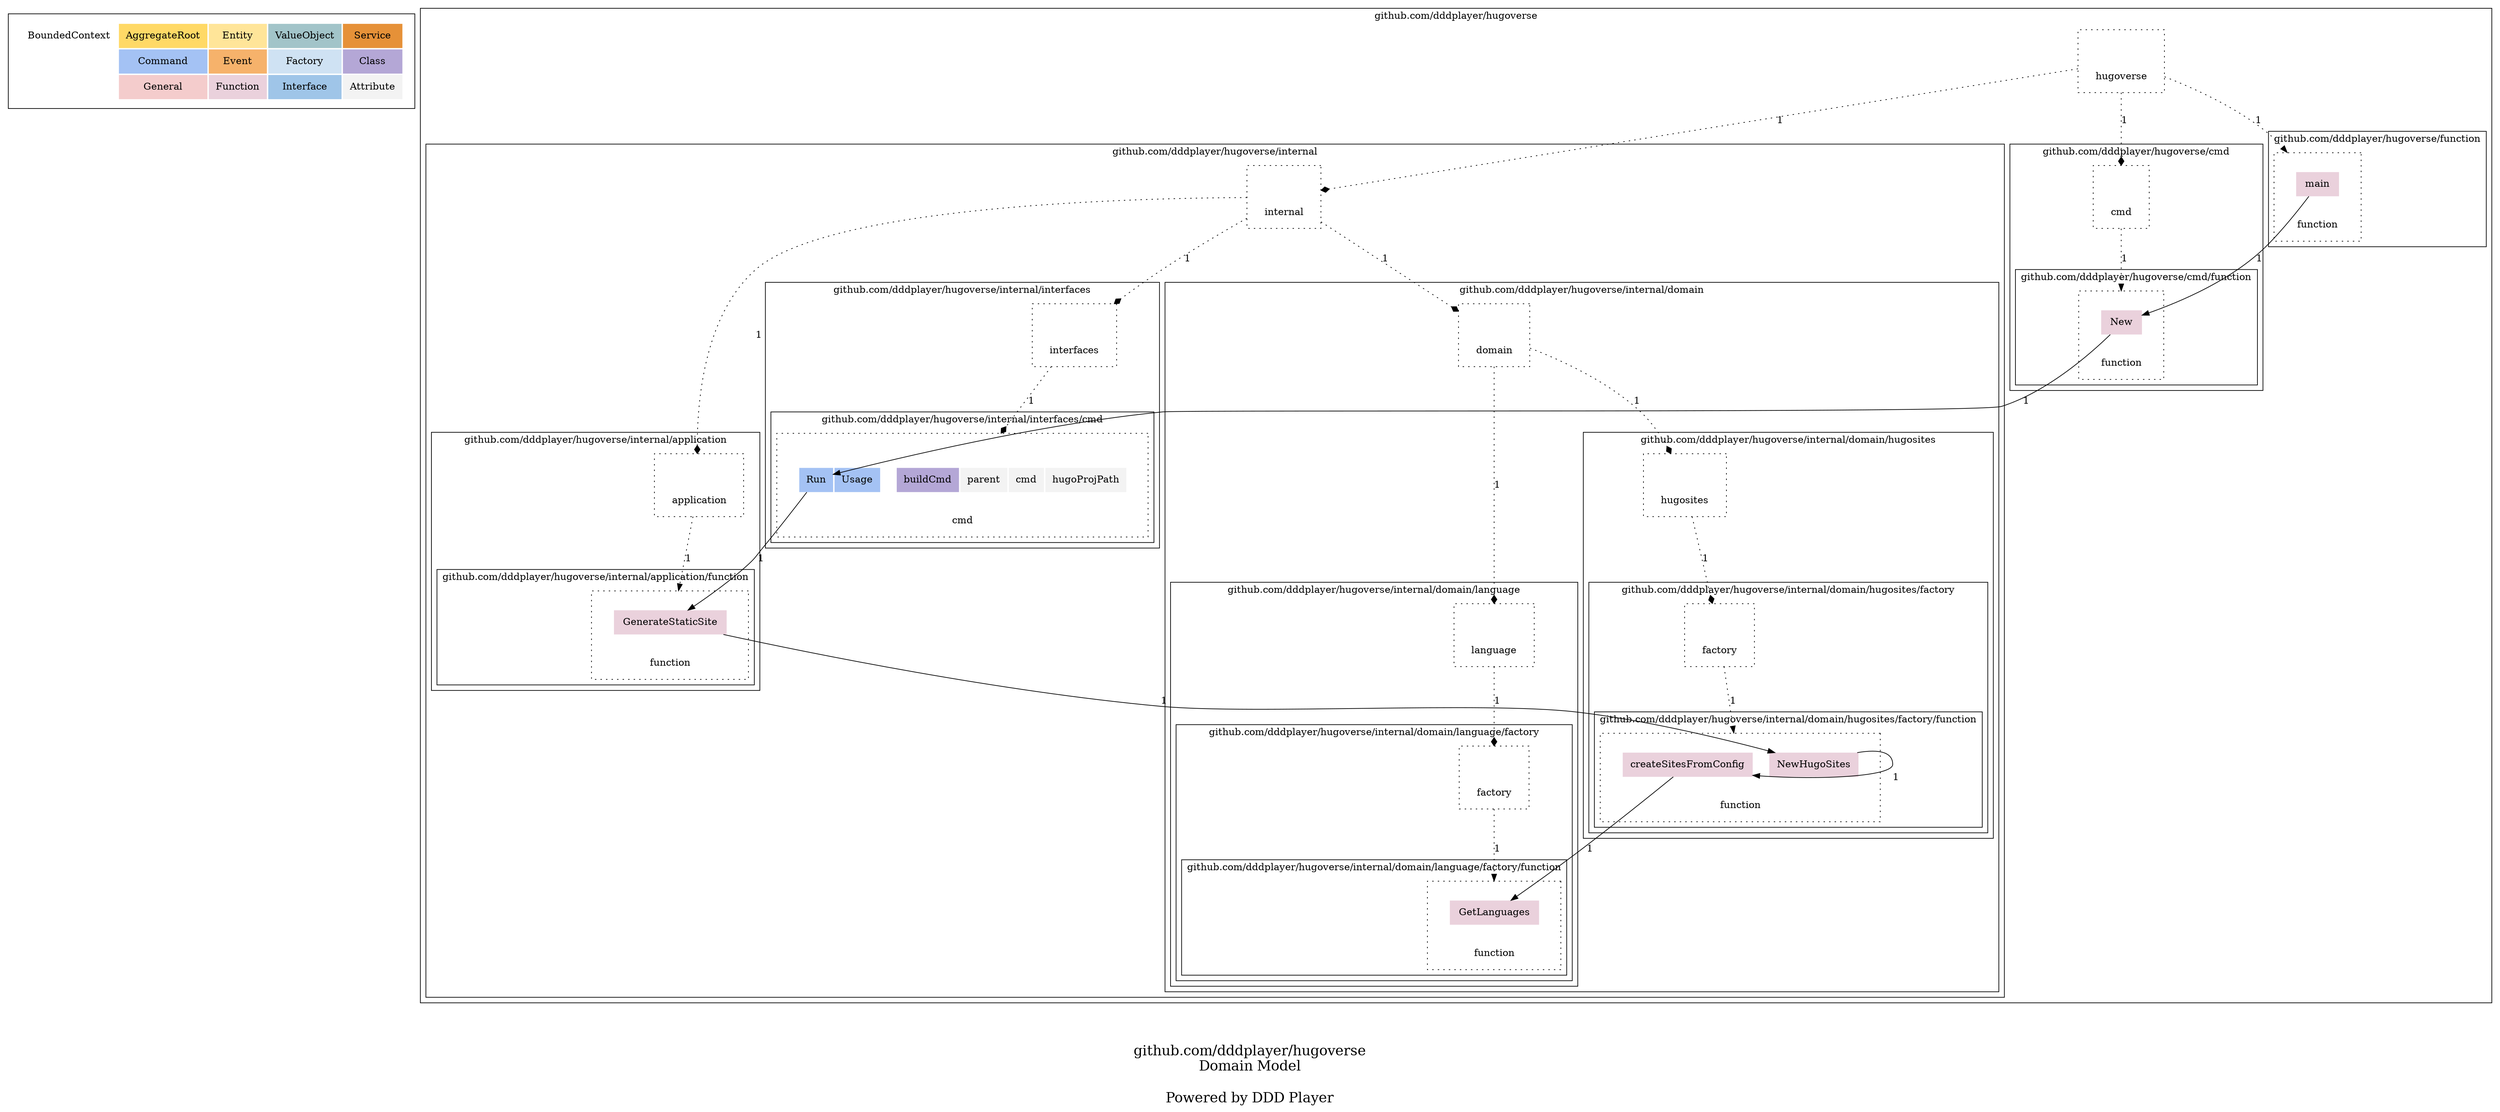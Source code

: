digraph {
	node [style=dotted shape=rect]

    subgraph cluster_ddd_concept{
		node [color=white]

        ddd_concept [label=<
        <table border="0" cellpadding="10">
		<tr>
			<td bgcolor="#ffffff00" rowspan="1" colspan="1">BoundedContext</td>
			<td bgcolor="#ffd966ff" rowspan="1" colspan="1">AggregateRoot</td>
			<td bgcolor="#ffe599ff" rowspan="1" colspan="1">Entity</td>
			<td bgcolor="#a2c4c9ff" rowspan="1" colspan="1">ValueObject</td>
			<td bgcolor="#e69138ff" rowspan="1" colspan="1">Service</td>
		</tr>
		<tr>
			<td bgcolor="white" rowspan="1" colspan="1"></td>
			<td bgcolor="#a4c2f4ff" rowspan="1" colspan="1">Command</td>
			<td bgcolor="#f6b26bff" rowspan="1" colspan="1">Event</td>
			<td bgcolor="#cfe2f3ff" rowspan="1" colspan="1">Factory</td>
			<td bgcolor="#b4a7d6ff" rowspan="1" colspan="1">Class</td>
			
		</tr>
		<tr>
			<td bgcolor="white" rowspan="1" colspan="1"></td>
			<td bgcolor="#f4ccccff" rowspan="1" colspan="1">General</td>
			<td bgcolor="#ead1dcff" rowspan="1" colspan="1">Function</td>
			<td bgcolor="#9fc5e8ff" rowspan="1" colspan="1">Interface</td>
			<td bgcolor="#f3f3f3ff" rowspan="1" colspan="1">Attribute</td>
		</tr>
        </table>
        > ]
	}

    
		subgraph cluster_dUQ30Z {
	
		
    	dUQ30Z [label=<
        <table border="0" cellpadding="10">
			
				<tr>
		
			<td port="first_blank_row" bgcolor="white" rowspan="1" colspan="1"></td>
	</tr>
				<tr>
		
			<td port="" bgcolor="white" rowspan="1" colspan="1"></td>
	</tr>
				<tr>
		
			<td port="" bgcolor="white" rowspan="1" colspan="6">hugoverse</td>
	</tr>
        </table>
        > ]
	

	label = "github.com/dddplayer/hugoverse"

	
		subgraph cluster_dbPwjkq {
	
		
    	dbPwjkq [label=<
        <table border="0" cellpadding="10">
			
				<tr>
		
			<td port="first_blank_row" bgcolor="white" rowspan="1" colspan="1"></td>
	</tr>
				<tr>
		
			<td port="" bgcolor="white" rowspan="1" colspan="1"></td>
			<td port="dcdc8xt" bgcolor="#ead1dcff" rowspan="1" colspan="4">main</td>
			<td port="" bgcolor="white" rowspan="1" colspan="1"></td>
	</tr>
				<tr>
		
			<td port="" bgcolor="white" rowspan="1" colspan="1"></td>
	</tr>
				<tr>
		
			<td port="" bgcolor="white" rowspan="1" colspan="6">function</td>
	</tr>
        </table>
        > ]
	

	label = "github.com/dddplayer/hugoverse/function"

	
    }
		subgraph cluster_di7GIv {
	
		
    	di7GIv [label=<
        <table border="0" cellpadding="10">
			
				<tr>
		
			<td port="first_blank_row" bgcolor="white" rowspan="1" colspan="1"></td>
	</tr>
				<tr>
		
			<td port="" bgcolor="white" rowspan="1" colspan="1"></td>
	</tr>
				<tr>
		
			<td port="" bgcolor="white" rowspan="1" colspan="6">internal</td>
	</tr>
        </table>
        > ]
	

	label = "github.com/dddplayer/hugoverse/internal"

	
		subgraph cluster_dCbZAW {
	
		
    	dCbZAW [label=<
        <table border="0" cellpadding="10">
			
				<tr>
		
			<td port="first_blank_row" bgcolor="white" rowspan="1" colspan="1"></td>
	</tr>
				<tr>
		
			<td port="" bgcolor="white" rowspan="1" colspan="1"></td>
	</tr>
				<tr>
		
			<td port="" bgcolor="white" rowspan="1" colspan="6">application</td>
	</tr>
        </table>
        > ]
	

	label = "github.com/dddplayer/hugoverse/internal/application"

	
		subgraph cluster_ddeNuT {
	
		
    	ddeNuT [label=<
        <table border="0" cellpadding="10">
			
				<tr>
		
			<td port="first_blank_row" bgcolor="white" rowspan="1" colspan="1"></td>
	</tr>
				<tr>
		
			<td port="" bgcolor="white" rowspan="1" colspan="1"></td>
			<td port="d6GWrL" bgcolor="#ead1dcff" rowspan="1" colspan="4">GenerateStaticSite</td>
			<td port="" bgcolor="white" rowspan="1" colspan="1"></td>
	</tr>
				<tr>
		
			<td port="" bgcolor="white" rowspan="1" colspan="1"></td>
	</tr>
				<tr>
		
			<td port="" bgcolor="white" rowspan="1" colspan="6">function</td>
	</tr>
        </table>
        > ]
	

	label = "github.com/dddplayer/hugoverse/internal/application/function"

	
    }
    }
		subgraph cluster_dbYmF3O {
	
		
    	dbYmF3O [label=<
        <table border="0" cellpadding="10">
			
				<tr>
		
			<td port="first_blank_row" bgcolor="white" rowspan="1" colspan="1"></td>
	</tr>
				<tr>
		
			<td port="" bgcolor="white" rowspan="1" colspan="1"></td>
	</tr>
				<tr>
		
			<td port="" bgcolor="white" rowspan="1" colspan="6">domain</td>
	</tr>
        </table>
        > ]
	

	label = "github.com/dddplayer/hugoverse/internal/domain"

	
		subgraph cluster_dd3W6xt {
	
		
    	dd3W6xt [label=<
        <table border="0" cellpadding="10">
			
				<tr>
		
			<td port="first_blank_row" bgcolor="white" rowspan="1" colspan="1"></td>
	</tr>
				<tr>
		
			<td port="" bgcolor="white" rowspan="1" colspan="1"></td>
	</tr>
				<tr>
		
			<td port="" bgcolor="white" rowspan="1" colspan="6">language</td>
	</tr>
        </table>
        > ]
	

	label = "github.com/dddplayer/hugoverse/internal/domain/language"

	
		subgraph cluster_dclgp4m {
	
		
    	dclgp4m [label=<
        <table border="0" cellpadding="10">
			
				<tr>
		
			<td port="first_blank_row" bgcolor="white" rowspan="1" colspan="1"></td>
	</tr>
				<tr>
		
			<td port="" bgcolor="white" rowspan="1" colspan="1"></td>
	</tr>
				<tr>
		
			<td port="" bgcolor="white" rowspan="1" colspan="6">factory</td>
	</tr>
        </table>
        > ]
	

	label = "github.com/dddplayer/hugoverse/internal/domain/language/factory"

	
		subgraph cluster_ddLW4Pl {
	
		
    	ddLW4Pl [label=<
        <table border="0" cellpadding="10">
			
				<tr>
		
			<td port="first_blank_row" bgcolor="white" rowspan="1" colspan="1"></td>
	</tr>
				<tr>
		
			<td port="" bgcolor="white" rowspan="1" colspan="1"></td>
			<td port="dcJF53W" bgcolor="#ead1dcff" rowspan="1" colspan="4">GetLanguages</td>
			<td port="" bgcolor="white" rowspan="1" colspan="1"></td>
	</tr>
				<tr>
		
			<td port="" bgcolor="white" rowspan="1" colspan="1"></td>
	</tr>
				<tr>
		
			<td port="" bgcolor="white" rowspan="1" colspan="6">function</td>
	</tr>
        </table>
        > ]
	

	label = "github.com/dddplayer/hugoverse/internal/domain/language/factory/function"

	
    }
    }
    }
		subgraph cluster_ddaltgo {
	
		
    	ddaltgo [label=<
        <table border="0" cellpadding="10">
			
				<tr>
		
			<td port="first_blank_row" bgcolor="white" rowspan="1" colspan="1"></td>
	</tr>
				<tr>
		
			<td port="" bgcolor="white" rowspan="1" colspan="1"></td>
	</tr>
				<tr>
		
			<td port="" bgcolor="white" rowspan="1" colspan="6">hugosites</td>
	</tr>
        </table>
        > ]
	

	label = "github.com/dddplayer/hugoverse/internal/domain/hugosites"

	
		subgraph cluster_dmhopf {
	
		
    	dmhopf [label=<
        <table border="0" cellpadding="10">
			
				<tr>
		
			<td port="first_blank_row" bgcolor="white" rowspan="1" colspan="1"></td>
	</tr>
				<tr>
		
			<td port="" bgcolor="white" rowspan="1" colspan="1"></td>
	</tr>
				<tr>
		
			<td port="" bgcolor="white" rowspan="1" colspan="6">factory</td>
	</tr>
        </table>
        > ]
	

	label = "github.com/dddplayer/hugoverse/internal/domain/hugosites/factory"

	
		subgraph cluster_ddyjrVs {
	
		
    	ddyjrVs [label=<
        <table border="0" cellpadding="10">
			
				<tr>
		
			<td port="first_blank_row" bgcolor="white" rowspan="1" colspan="1"></td>
	</tr>
				<tr>
		
			<td port="" bgcolor="white" rowspan="1" colspan="1"></td>
			<td port="db9Cw0Y" bgcolor="#ead1dcff" rowspan="1" colspan="2">createSitesFromConfig</td>
			<td port="" bgcolor="white" rowspan="1" colspan="1"></td>
			<td port="dc2o0aH" bgcolor="#ead1dcff" rowspan="1" colspan="2">NewHugoSites</td>
			<td port="" bgcolor="white" rowspan="1" colspan="1"></td>
	</tr>
				<tr>
		
			<td port="" bgcolor="white" rowspan="1" colspan="1"></td>
	</tr>
				<tr>
		
			<td port="" bgcolor="white" rowspan="1" colspan="7">function</td>
	</tr>
        </table>
        > ]
	

	label = "github.com/dddplayer/hugoverse/internal/domain/hugosites/factory/function"

	
    }
    }
    }
    }
		subgraph cluster_dWutTC {
	
		
    	dWutTC [label=<
        <table border="0" cellpadding="10">
			
				<tr>
		
			<td port="first_blank_row" bgcolor="white" rowspan="1" colspan="1"></td>
	</tr>
				<tr>
		
			<td port="" bgcolor="white" rowspan="1" colspan="1"></td>
	</tr>
				<tr>
		
			<td port="" bgcolor="white" rowspan="1" colspan="6">interfaces</td>
	</tr>
        </table>
        > ]
	

	label = "github.com/dddplayer/hugoverse/internal/interfaces"

	
		subgraph cluster_dcUGxVR {
	
		
    	dcUGxVR [label=<
        <table border="0" cellpadding="10">
			
				<tr>
		
			<td port="first_blank_row" bgcolor="white" rowspan="1" colspan="1"></td>
	</tr>
				<tr>
		
			<td port="" bgcolor="white" rowspan="1" colspan="1"></td>
	</tr>
				<tr>
		
			<td port="" bgcolor="white" rowspan="1" colspan="1"></td>
			<td port="dFJoku" bgcolor="#a4c2f4ff" rowspan="1" colspan="1">Run</td>
			<td port="dbNAO7S" bgcolor="#a4c2f4ff" rowspan="1" colspan="1">Usage</td>
			<td port="" bgcolor="white" rowspan="1" colspan="1"></td>
			<td port="dbgRDfG" bgcolor="#b4a7d6ff" rowspan="1" colspan="1">buildCmd</td>
			<td port="dRDn7X" bgcolor="#f3f3f3ff" rowspan="1" colspan="1">parent</td>
			<td port="deFLls1" bgcolor="#f3f3f3ff" rowspan="1" colspan="1">cmd</td>
			<td port="dFl7Os" bgcolor="#f3f3f3ff" rowspan="1" colspan="1">hugoProjPath</td>
			<td port="" bgcolor="white" rowspan="1" colspan="1"></td>
	</tr>
				<tr>
		
			<td port="" bgcolor="white" rowspan="1" colspan="1"></td>
	</tr>
				<tr>
		
			<td port="" bgcolor="white" rowspan="1" colspan="9">cmd</td>
	</tr>
        </table>
        > ]
	

	label = "github.com/dddplayer/hugoverse/internal/interfaces/cmd"

	
    }
    }
    }
		subgraph cluster_d5iImG {
	
		
    	d5iImG [label=<
        <table border="0" cellpadding="10">
			
				<tr>
		
			<td port="first_blank_row" bgcolor="white" rowspan="1" colspan="1"></td>
	</tr>
				<tr>
		
			<td port="" bgcolor="white" rowspan="1" colspan="1"></td>
	</tr>
				<tr>
		
			<td port="" bgcolor="white" rowspan="1" colspan="6">cmd</td>
	</tr>
        </table>
        > ]
	

	label = "github.com/dddplayer/hugoverse/cmd"

	
		subgraph cluster_ddREsL {
	
		
    	ddREsL [label=<
        <table border="0" cellpadding="10">
			
				<tr>
		
			<td port="first_blank_row" bgcolor="white" rowspan="1" colspan="1"></td>
	</tr>
				<tr>
		
			<td port="" bgcolor="white" rowspan="1" colspan="1"></td>
			<td port="dcvzibt" bgcolor="#ead1dcff" rowspan="1" colspan="4">New</td>
			<td port="" bgcolor="white" rowspan="1" colspan="1"></td>
	</tr>
				<tr>
		
			<td port="" bgcolor="white" rowspan="1" colspan="1"></td>
	</tr>
				<tr>
		
			<td port="" bgcolor="white" rowspan="1" colspan="6">function</td>
	</tr>
        </table>
        > ]
	

	label = "github.com/dddplayer/hugoverse/cmd/function"

	
    }
    }
    }
		subgraph cluster_dbPwjkq {
	
		
    	dbPwjkq [label=<
        <table border="0" cellpadding="10">
			
				<tr>
		
			<td port="first_blank_row" bgcolor="white" rowspan="1" colspan="1"></td>
	</tr>
				<tr>
		
			<td port="" bgcolor="white" rowspan="1" colspan="1"></td>
			<td port="dcdc8xt" bgcolor="#ead1dcff" rowspan="1" colspan="4">main</td>
			<td port="" bgcolor="white" rowspan="1" colspan="1"></td>
	</tr>
				<tr>
		
			<td port="" bgcolor="white" rowspan="1" colspan="1"></td>
	</tr>
				<tr>
		
			<td port="" bgcolor="white" rowspan="1" colspan="6">function</td>
	</tr>
        </table>
        > ]
	

	label = "github.com/dddplayer/hugoverse/function"

	
    }
		subgraph cluster_di7GIv {
	
		
    	di7GIv [label=<
        <table border="0" cellpadding="10">
			
				<tr>
		
			<td port="first_blank_row" bgcolor="white" rowspan="1" colspan="1"></td>
	</tr>
				<tr>
		
			<td port="" bgcolor="white" rowspan="1" colspan="1"></td>
	</tr>
				<tr>
		
			<td port="" bgcolor="white" rowspan="1" colspan="6">internal</td>
	</tr>
        </table>
        > ]
	

	label = "github.com/dddplayer/hugoverse/internal"

	
		subgraph cluster_dCbZAW {
	
		
    	dCbZAW [label=<
        <table border="0" cellpadding="10">
			
				<tr>
		
			<td port="first_blank_row" bgcolor="white" rowspan="1" colspan="1"></td>
	</tr>
				<tr>
		
			<td port="" bgcolor="white" rowspan="1" colspan="1"></td>
	</tr>
				<tr>
		
			<td port="" bgcolor="white" rowspan="1" colspan="6">application</td>
	</tr>
        </table>
        > ]
	

	label = "github.com/dddplayer/hugoverse/internal/application"

	
		subgraph cluster_ddeNuT {
	
		
    	ddeNuT [label=<
        <table border="0" cellpadding="10">
			
				<tr>
		
			<td port="first_blank_row" bgcolor="white" rowspan="1" colspan="1"></td>
	</tr>
				<tr>
		
			<td port="" bgcolor="white" rowspan="1" colspan="1"></td>
			<td port="d6GWrL" bgcolor="#ead1dcff" rowspan="1" colspan="4">GenerateStaticSite</td>
			<td port="" bgcolor="white" rowspan="1" colspan="1"></td>
	</tr>
				<tr>
		
			<td port="" bgcolor="white" rowspan="1" colspan="1"></td>
	</tr>
				<tr>
		
			<td port="" bgcolor="white" rowspan="1" colspan="6">function</td>
	</tr>
        </table>
        > ]
	

	label = "github.com/dddplayer/hugoverse/internal/application/function"

	
    }
    }
		subgraph cluster_dbYmF3O {
	
		
    	dbYmF3O [label=<
        <table border="0" cellpadding="10">
			
				<tr>
		
			<td port="first_blank_row" bgcolor="white" rowspan="1" colspan="1"></td>
	</tr>
				<tr>
		
			<td port="" bgcolor="white" rowspan="1" colspan="1"></td>
	</tr>
				<tr>
		
			<td port="" bgcolor="white" rowspan="1" colspan="6">domain</td>
	</tr>
        </table>
        > ]
	

	label = "github.com/dddplayer/hugoverse/internal/domain"

	
		subgraph cluster_dd3W6xt {
	
		
    	dd3W6xt [label=<
        <table border="0" cellpadding="10">
			
				<tr>
		
			<td port="first_blank_row" bgcolor="white" rowspan="1" colspan="1"></td>
	</tr>
				<tr>
		
			<td port="" bgcolor="white" rowspan="1" colspan="1"></td>
	</tr>
				<tr>
		
			<td port="" bgcolor="white" rowspan="1" colspan="6">language</td>
	</tr>
        </table>
        > ]
	

	label = "github.com/dddplayer/hugoverse/internal/domain/language"

	
		subgraph cluster_dclgp4m {
	
		
    	dclgp4m [label=<
        <table border="0" cellpadding="10">
			
				<tr>
		
			<td port="first_blank_row" bgcolor="white" rowspan="1" colspan="1"></td>
	</tr>
				<tr>
		
			<td port="" bgcolor="white" rowspan="1" colspan="1"></td>
	</tr>
				<tr>
		
			<td port="" bgcolor="white" rowspan="1" colspan="6">factory</td>
	</tr>
        </table>
        > ]
	

	label = "github.com/dddplayer/hugoverse/internal/domain/language/factory"

	
		subgraph cluster_ddLW4Pl {
	
		
    	ddLW4Pl [label=<
        <table border="0" cellpadding="10">
			
				<tr>
		
			<td port="first_blank_row" bgcolor="white" rowspan="1" colspan="1"></td>
	</tr>
				<tr>
		
			<td port="" bgcolor="white" rowspan="1" colspan="1"></td>
			<td port="dcJF53W" bgcolor="#ead1dcff" rowspan="1" colspan="4">GetLanguages</td>
			<td port="" bgcolor="white" rowspan="1" colspan="1"></td>
	</tr>
				<tr>
		
			<td port="" bgcolor="white" rowspan="1" colspan="1"></td>
	</tr>
				<tr>
		
			<td port="" bgcolor="white" rowspan="1" colspan="6">function</td>
	</tr>
        </table>
        > ]
	

	label = "github.com/dddplayer/hugoverse/internal/domain/language/factory/function"

	
    }
    }
    }
		subgraph cluster_ddaltgo {
	
		
    	ddaltgo [label=<
        <table border="0" cellpadding="10">
			
				<tr>
		
			<td port="first_blank_row" bgcolor="white" rowspan="1" colspan="1"></td>
	</tr>
				<tr>
		
			<td port="" bgcolor="white" rowspan="1" colspan="1"></td>
	</tr>
				<tr>
		
			<td port="" bgcolor="white" rowspan="1" colspan="6">hugosites</td>
	</tr>
        </table>
        > ]
	

	label = "github.com/dddplayer/hugoverse/internal/domain/hugosites"

	
		subgraph cluster_dmhopf {
	
		
    	dmhopf [label=<
        <table border="0" cellpadding="10">
			
				<tr>
		
			<td port="first_blank_row" bgcolor="white" rowspan="1" colspan="1"></td>
	</tr>
				<tr>
		
			<td port="" bgcolor="white" rowspan="1" colspan="1"></td>
	</tr>
				<tr>
		
			<td port="" bgcolor="white" rowspan="1" colspan="6">factory</td>
	</tr>
        </table>
        > ]
	

	label = "github.com/dddplayer/hugoverse/internal/domain/hugosites/factory"

	
		subgraph cluster_ddyjrVs {
	
		
    	ddyjrVs [label=<
        <table border="0" cellpadding="10">
			
				<tr>
		
			<td port="first_blank_row" bgcolor="white" rowspan="1" colspan="1"></td>
	</tr>
				<tr>
		
			<td port="" bgcolor="white" rowspan="1" colspan="1"></td>
			<td port="db9Cw0Y" bgcolor="#ead1dcff" rowspan="1" colspan="2">createSitesFromConfig</td>
			<td port="" bgcolor="white" rowspan="1" colspan="1"></td>
			<td port="dc2o0aH" bgcolor="#ead1dcff" rowspan="1" colspan="2">NewHugoSites</td>
			<td port="" bgcolor="white" rowspan="1" colspan="1"></td>
	</tr>
				<tr>
		
			<td port="" bgcolor="white" rowspan="1" colspan="1"></td>
	</tr>
				<tr>
		
			<td port="" bgcolor="white" rowspan="1" colspan="7">function</td>
	</tr>
        </table>
        > ]
	

	label = "github.com/dddplayer/hugoverse/internal/domain/hugosites/factory/function"

	
    }
    }
    }
    }
		subgraph cluster_dWutTC {
	
		
    	dWutTC [label=<
        <table border="0" cellpadding="10">
			
				<tr>
		
			<td port="first_blank_row" bgcolor="white" rowspan="1" colspan="1"></td>
	</tr>
				<tr>
		
			<td port="" bgcolor="white" rowspan="1" colspan="1"></td>
	</tr>
				<tr>
		
			<td port="" bgcolor="white" rowspan="1" colspan="6">interfaces</td>
	</tr>
        </table>
        > ]
	

	label = "github.com/dddplayer/hugoverse/internal/interfaces"

	
		subgraph cluster_dcUGxVR {
	
		
    	dcUGxVR [label=<
        <table border="0" cellpadding="10">
			
				<tr>
		
			<td port="first_blank_row" bgcolor="white" rowspan="1" colspan="1"></td>
	</tr>
				<tr>
		
			<td port="" bgcolor="white" rowspan="1" colspan="1"></td>
	</tr>
				<tr>
		
			<td port="" bgcolor="white" rowspan="1" colspan="1"></td>
			<td port="dFJoku" bgcolor="#a4c2f4ff" rowspan="1" colspan="1">Run</td>
			<td port="dbNAO7S" bgcolor="#a4c2f4ff" rowspan="1" colspan="1">Usage</td>
			<td port="" bgcolor="white" rowspan="1" colspan="1"></td>
			<td port="dbgRDfG" bgcolor="#b4a7d6ff" rowspan="1" colspan="1">buildCmd</td>
			<td port="dRDn7X" bgcolor="#f3f3f3ff" rowspan="1" colspan="1">parent</td>
			<td port="deFLls1" bgcolor="#f3f3f3ff" rowspan="1" colspan="1">cmd</td>
			<td port="dFl7Os" bgcolor="#f3f3f3ff" rowspan="1" colspan="1">hugoProjPath</td>
			<td port="" bgcolor="white" rowspan="1" colspan="1"></td>
	</tr>
				<tr>
		
			<td port="" bgcolor="white" rowspan="1" colspan="1"></td>
	</tr>
				<tr>
		
			<td port="" bgcolor="white" rowspan="1" colspan="9">cmd</td>
	</tr>
        </table>
        > ]
	

	label = "github.com/dddplayer/hugoverse/internal/interfaces/cmd"

	
    }
    }
    }
		subgraph cluster_d5iImG {
	
		
    	d5iImG [label=<
        <table border="0" cellpadding="10">
			
				<tr>
		
			<td port="first_blank_row" bgcolor="white" rowspan="1" colspan="1"></td>
	</tr>
				<tr>
		
			<td port="" bgcolor="white" rowspan="1" colspan="1"></td>
	</tr>
				<tr>
		
			<td port="" bgcolor="white" rowspan="1" colspan="6">cmd</td>
	</tr>
        </table>
        > ]
	

	label = "github.com/dddplayer/hugoverse/cmd"

	
		subgraph cluster_ddREsL {
	
		
    	ddREsL [label=<
        <table border="0" cellpadding="10">
			
				<tr>
		
			<td port="first_blank_row" bgcolor="white" rowspan="1" colspan="1"></td>
	</tr>
				<tr>
		
			<td port="" bgcolor="white" rowspan="1" colspan="1"></td>
			<td port="dcvzibt" bgcolor="#ead1dcff" rowspan="1" colspan="4">New</td>
			<td port="" bgcolor="white" rowspan="1" colspan="1"></td>
	</tr>
				<tr>
		
			<td port="" bgcolor="white" rowspan="1" colspan="1"></td>
	</tr>
				<tr>
		
			<td port="" bgcolor="white" rowspan="1" colspan="6">function</td>
	</tr>
        </table>
        > ]
	

	label = "github.com/dddplayer/hugoverse/cmd/function"

	
    }
    }

	
		ddeNuT:d6GWrL -> ddyjrVs:dc2o0aH  [style=solid arrowhead=normal label="1" tooltip="GenerateStaticSite -> NewHugoSites: \n\nFrom: ssg.go (Line: 29, Column: 49) To: sites.go (Line: 15, Column: 6)\n"]
		ddREsL:dcvzibt -> dcUGxVR:dFJoku  [style=solid arrowhead=normal label="1" tooltip="New -> buildCmd.Run: \n\nFrom: command.go (Line: 69, Column: 25) To: build.go (Line: 38, Column: 21)\n"]
		dCbZAW -> ddeNuT  [style=dotted arrowhead=normal label="1" tooltip="application -> function: \n\n"]
		dWutTC -> dcUGxVR  [style=dotted arrowhead=diamond label="1" tooltip="interfaces -> cmd: \n\n"]
		di7GIv -> dWutTC  [style=dotted arrowhead=diamond label="1" tooltip="internal -> interfaces: \n\n"]
		ddyjrVs:dc2o0aH -> ddyjrVs:db9Cw0Y  [style=solid arrowhead=normal label="1" tooltip="NewHugoSites -> createSitesFromConfig: \n\nFrom: sites.go (Line: 16, Column: 37) To: sites.go (Line: 24, Column: 6)\n"]
		dcUGxVR:dFJoku -> ddeNuT:d6GWrL  [style=solid arrowhead=normal label="1" tooltip="buildCmd.Run -> GenerateStaticSite: \n\nFrom: build.go (Line: 54, Column: 41) To: ssg.go (Line: 13, Column: 6)\n"]
		dmhopf -> ddyjrVs  [style=dotted arrowhead=normal label="1" tooltip="factory -> function: \n\n"]
		di7GIv -> dbYmF3O  [style=dotted arrowhead=diamond label="1" tooltip="internal -> domain: \n\n"]
		d5iImG -> ddREsL  [style=dotted arrowhead=normal label="1" tooltip="cmd -> function: \n\n"]
		dbPwjkq:dcdc8xt -> ddREsL:dcvzibt  [style=solid arrowhead=normal label="1" tooltip="main -> New: \n\nFrom: main.go (Line: 10, Column: 16) To: command.go (Line: 11, Column: 6)\n"]
		di7GIv -> dCbZAW  [style=dotted arrowhead=diamond label="1" tooltip="internal -> application: \n\n"]
		dclgp4m -> ddLW4Pl  [style=dotted arrowhead=normal label="1" tooltip="factory -> function: \n\n"]
		dd3W6xt -> dclgp4m  [style=dotted arrowhead=diamond label="1" tooltip="language -> factory: \n\n"]
		dbYmF3O -> dd3W6xt  [style=dotted arrowhead=diamond label="1" tooltip="domain -> language: \n\n"]
		ddaltgo -> dmhopf  [style=dotted arrowhead=diamond label="1" tooltip="hugosites -> factory: \n\n"]
		dbYmF3O -> ddaltgo  [style=dotted arrowhead=diamond label="1" tooltip="domain -> hugosites: \n\n"]
		dUQ30Z -> di7GIv  [style=dotted arrowhead=diamond label="1" tooltip="hugoverse -> internal: \n\n"]
		ddyjrVs:db9Cw0Y -> ddLW4Pl:dcJF53W  [style=solid arrowhead=normal label="1" tooltip="createSitesFromConfig -> GetLanguages: \n\nFrom: sites.go (Line: 29, Column: 40) To: languages.go (Line: 8, Column: 6)\n"]
		dUQ30Z -> dbPwjkq  [style=dotted arrowhead=normal label="1" tooltip="hugoverse -> function: \n\n"]
		dUQ30Z -> d5iImG  [style=dotted arrowhead=diamond label="1" tooltip="hugoverse -> cmd: \n\n"]

	label = "\n\ngithub.com/dddplayer/hugoverse\nDomain Model\n\nPowered by DDD Player";
    fontsize=20;
}
